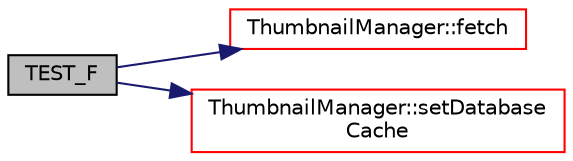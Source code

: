 digraph "TEST_F"
{
 // LATEX_PDF_SIZE
  edge [fontname="Helvetica",fontsize="10",labelfontname="Helvetica",labelfontsize="10"];
  node [fontname="Helvetica",fontsize="10",shape=record];
  rankdir="LR";
  Node1 [label="TEST_F",height=0.2,width=0.4,color="black", fillcolor="grey75", style="filled", fontcolor="black",tooltip=" "];
  Node1 -> Node2 [color="midnightblue",fontsize="10",style="solid",fontname="Helvetica"];
  Node2 [label="ThumbnailManager::fetch",height=0.2,width=0.4,color="red", fillcolor="white", style="filled",URL="$class_thumbnail_manager.html#a23c27b8332708a2e59a6a5ac0c3962fd",tooltip=" "];
  Node1 -> Node17 [color="midnightblue",fontsize="10",style="solid",fontname="Helvetica"];
  Node17 [label="ThumbnailManager::setDatabase\lCache",height=0.2,width=0.4,color="red", fillcolor="white", style="filled",URL="$class_thumbnail_manager.html#a7fddd8eddd5597aa1544b96cbc8d9054",tooltip=" "];
}
